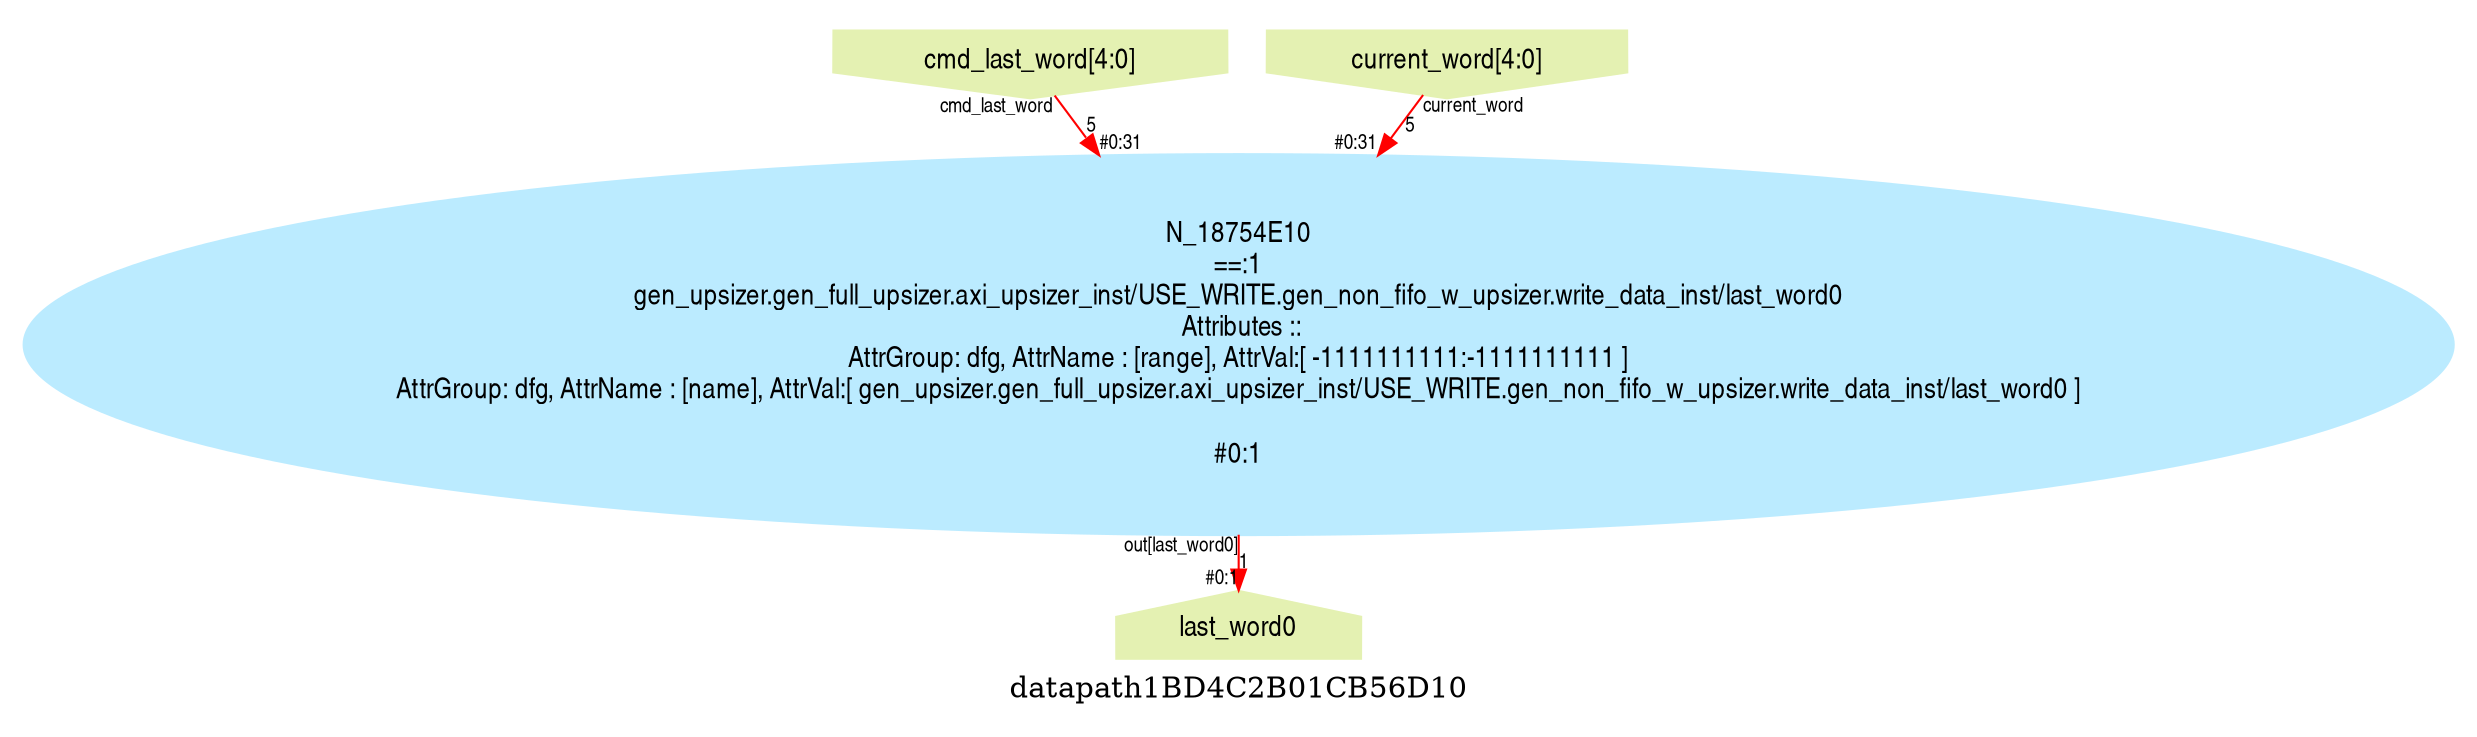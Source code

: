 digraph datapath1BD4C2B01CB56D10 {
graph [label="datapath1BD4C2B01CB56D10", margin="0.1,0.1", size="100,100", ranksep=0.1, splines=true];
node [style=filled, color="#ffee80", fontname=helveticanarrow];
edge [color="#ff0000", fontsize=10, fontname=helveticanarrow];
{ rank = source;datapath1BD4C2B01CB56D10_cmd_last_word [label="cmd_last_word[4:0]", shape=invhouse, color="#e4f1b2"];
datapath1BD4C2B01CB56D10_current_word [label="current_word[4:0]", shape=invhouse, color="#e4f1b2"];
}
{ rank = sink;datapath1BD4C2B01CB56D10_last_word0 [label="last_word0", shape=house, color="#e4f1b2"];
}
N_18754E10 [label="N_18754E10\n==:1\ngen_upsizer.gen_full_upsizer.axi_upsizer_inst/USE_WRITE.gen_non_fifo_w_upsizer.write_data_inst/last_word0\n Attributes ::\nAttrGroup: dfg, AttrName : [range], AttrVal:[ -1111111111:-1111111111 ]\nAttrGroup: dfg, AttrName : [name], AttrVal:[ gen_upsizer.gen_full_upsizer.axi_upsizer_inst/USE_WRITE.gen_non_fifo_w_upsizer.write_data_inst/last_word0 ]\n\n#0:1\n", color="#bbebff"];
datapath1BD4C2B01CB56D10_cmd_last_word -> N_18754E10 [label="5", taillabel=<cmd_last_word>, headlabel=<B>, headlabel=<#0:31>];
datapath1BD4C2B01CB56D10_current_word -> N_18754E10 [label="5", taillabel=<current_word>, headlabel=<A>, headlabel=<#0:31>];
N_18754E10 -> datapath1BD4C2B01CB56D10_last_word0 [label="1", taillabel=<out[last_word0]>, headlabel=<last_word0>, headlabel=<#0:1>];
}
